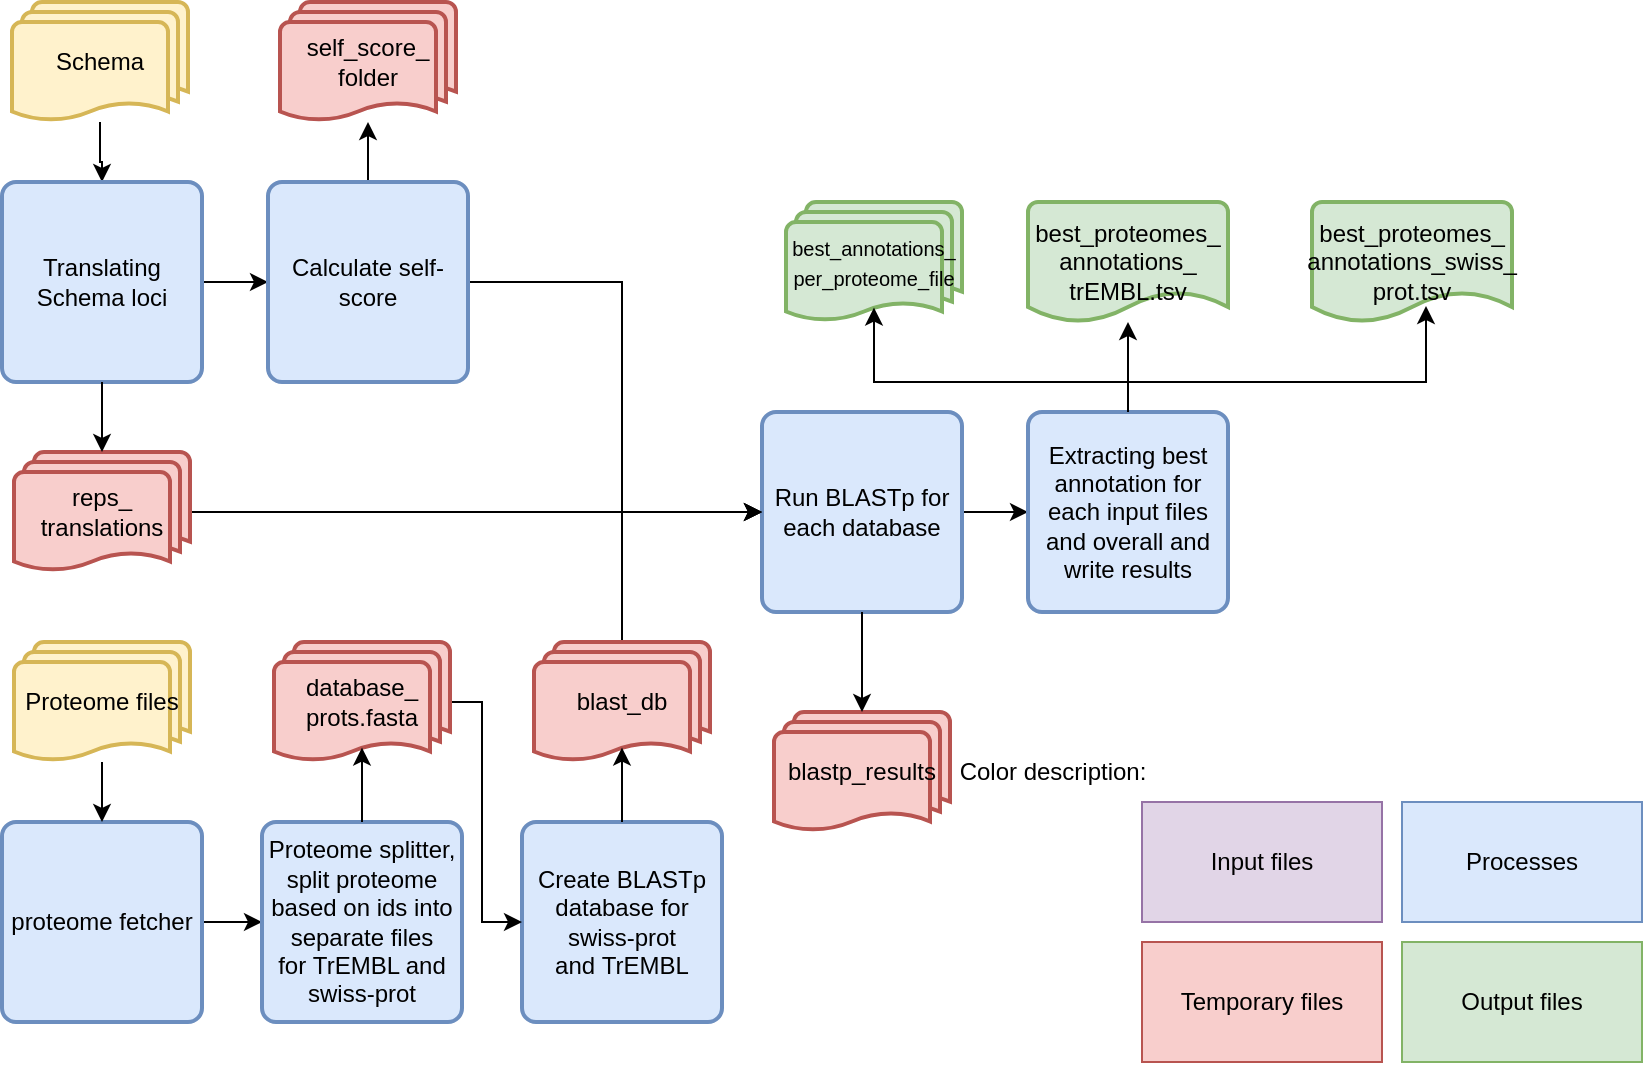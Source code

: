 <mxfile version="25.0.3">
  <diagram name="Page-1" id="vI1ZFkF_VZ9kpP50E2va">
    <mxGraphModel dx="1364" dy="799" grid="1" gridSize="10" guides="1" tooltips="1" connect="1" arrows="1" fold="1" page="1" pageScale="1" pageWidth="850" pageHeight="1100" math="0" shadow="0">
      <root>
        <mxCell id="0" />
        <mxCell id="1" parent="0" />
        <mxCell id="fPaXjcl1kV30KWy46vOE-5" style="edgeStyle=orthogonalEdgeStyle;rounded=0;orthogonalLoop=1;jettySize=auto;html=1;entryX=0;entryY=0.5;entryDx=0;entryDy=0;" parent="1" source="fPaXjcl1kV30KWy46vOE-1" target="fPaXjcl1kV30KWy46vOE-4" edge="1">
          <mxGeometry relative="1" as="geometry" />
        </mxCell>
        <mxCell id="fPaXjcl1kV30KWy46vOE-1" value="proteome fetcher" style="rounded=1;whiteSpace=wrap;html=1;absoluteArcSize=1;arcSize=14;strokeWidth=2;fillColor=#dae8fc;strokeColor=#6c8ebf;" parent="1" vertex="1">
          <mxGeometry x="20" y="420" width="100" height="100" as="geometry" />
        </mxCell>
        <mxCell id="fPaXjcl1kV30KWy46vOE-3" style="edgeStyle=orthogonalEdgeStyle;rounded=0;orthogonalLoop=1;jettySize=auto;html=1;entryX=0.5;entryY=0;entryDx=0;entryDy=0;" parent="1" source="fPaXjcl1kV30KWy46vOE-2" target="fPaXjcl1kV30KWy46vOE-1" edge="1">
          <mxGeometry relative="1" as="geometry" />
        </mxCell>
        <mxCell id="fPaXjcl1kV30KWy46vOE-2" value="Proteome files" style="strokeWidth=2;html=1;shape=mxgraph.flowchart.multi-document;whiteSpace=wrap;fillColor=#fff2cc;strokeColor=#d6b656;" parent="1" vertex="1">
          <mxGeometry x="26" y="330" width="88" height="60" as="geometry" />
        </mxCell>
        <mxCell id="fPaXjcl1kV30KWy46vOE-4" value="Proteome splitter, split proteome based on ids into separate files for&amp;nbsp;TrEMBL and swiss-prot" style="rounded=1;whiteSpace=wrap;html=1;absoluteArcSize=1;arcSize=14;strokeWidth=2;fillColor=#dae8fc;strokeColor=#6c8ebf;" parent="1" vertex="1">
          <mxGeometry x="150" y="420" width="100" height="100" as="geometry" />
        </mxCell>
        <mxCell id="kvWm2Jh_rA73hZnN-WSW-5" style="edgeStyle=orthogonalEdgeStyle;rounded=0;orthogonalLoop=1;jettySize=auto;html=1;entryX=0;entryY=0.5;entryDx=0;entryDy=0;" edge="1" parent="1" source="fPaXjcl1kV30KWy46vOE-6" target="fPaXjcl1kV30KWy46vOE-21">
          <mxGeometry relative="1" as="geometry" />
        </mxCell>
        <mxCell id="fPaXjcl1kV30KWy46vOE-6" value="Run BLASTp for each database" style="rounded=1;whiteSpace=wrap;html=1;absoluteArcSize=1;arcSize=14;strokeWidth=2;fillColor=#dae8fc;strokeColor=#6c8ebf;" parent="1" vertex="1">
          <mxGeometry x="400" y="215" width="100" height="100" as="geometry" />
        </mxCell>
        <mxCell id="fPaXjcl1kV30KWy46vOE-11" style="edgeStyle=orthogonalEdgeStyle;rounded=0;orthogonalLoop=1;jettySize=auto;html=1;" parent="1" source="fPaXjcl1kV30KWy46vOE-8" target="fPaXjcl1kV30KWy46vOE-9" edge="1">
          <mxGeometry relative="1" as="geometry" />
        </mxCell>
        <mxCell id="fPaXjcl1kV30KWy46vOE-8" value="Schema" style="strokeWidth=2;html=1;shape=mxgraph.flowchart.multi-document;whiteSpace=wrap;fillColor=#fff2cc;strokeColor=#d6b656;" parent="1" vertex="1">
          <mxGeometry x="25" y="10" width="88" height="60" as="geometry" />
        </mxCell>
        <mxCell id="fPaXjcl1kV30KWy46vOE-39" style="edgeStyle=orthogonalEdgeStyle;rounded=0;orthogonalLoop=1;jettySize=auto;html=1;" parent="1" source="fPaXjcl1kV30KWy46vOE-9" target="fPaXjcl1kV30KWy46vOE-38" edge="1">
          <mxGeometry relative="1" as="geometry" />
        </mxCell>
        <mxCell id="fPaXjcl1kV30KWy46vOE-9" value="Translating Schema loci" style="rounded=1;whiteSpace=wrap;html=1;absoluteArcSize=1;arcSize=14;strokeWidth=2;fillColor=#dae8fc;strokeColor=#6c8ebf;" parent="1" vertex="1">
          <mxGeometry x="20" y="100" width="100" height="100" as="geometry" />
        </mxCell>
        <mxCell id="kvWm2Jh_rA73hZnN-WSW-2" style="edgeStyle=orthogonalEdgeStyle;rounded=0;orthogonalLoop=1;jettySize=auto;html=1;entryX=0;entryY=0.5;entryDx=0;entryDy=0;" edge="1" parent="1" source="fPaXjcl1kV30KWy46vOE-13" target="fPaXjcl1kV30KWy46vOE-6">
          <mxGeometry relative="1" as="geometry" />
        </mxCell>
        <mxCell id="fPaXjcl1kV30KWy46vOE-13" value="reps_&lt;div&gt;translations&lt;/div&gt;" style="strokeWidth=2;html=1;shape=mxgraph.flowchart.multi-document;whiteSpace=wrap;fillColor=#f8cecc;strokeColor=#b85450;" parent="1" vertex="1">
          <mxGeometry x="26" y="235" width="88" height="60" as="geometry" />
        </mxCell>
        <mxCell id="fPaXjcl1kV30KWy46vOE-14" style="edgeStyle=orthogonalEdgeStyle;rounded=0;orthogonalLoop=1;jettySize=auto;html=1;entryX=0.5;entryY=0;entryDx=0;entryDy=0;entryPerimeter=0;" parent="1" source="fPaXjcl1kV30KWy46vOE-9" target="fPaXjcl1kV30KWy46vOE-13" edge="1">
          <mxGeometry relative="1" as="geometry" />
        </mxCell>
        <mxCell id="kvWm2Jh_rA73hZnN-WSW-20" style="edgeStyle=orthogonalEdgeStyle;rounded=0;orthogonalLoop=1;jettySize=auto;html=1;" edge="1" parent="1" source="fPaXjcl1kV30KWy46vOE-21" target="fPaXjcl1kV30KWy46vOE-41">
          <mxGeometry relative="1" as="geometry" />
        </mxCell>
        <mxCell id="fPaXjcl1kV30KWy46vOE-21" value="Extracting best annotation for each input files and overall and write results" style="rounded=1;whiteSpace=wrap;html=1;absoluteArcSize=1;arcSize=14;strokeWidth=2;fillColor=#dae8fc;strokeColor=#6c8ebf;" parent="1" vertex="1">
          <mxGeometry x="533" y="215" width="100" height="100" as="geometry" />
        </mxCell>
        <mxCell id="fPaXjcl1kV30KWy46vOE-23" value="&lt;span style=&quot;font-size: 10px;&quot;&gt;best_annotations_&lt;/span&gt;&lt;div&gt;&lt;span style=&quot;font-size: 10px;&quot;&gt;per_proteome_file&lt;/span&gt;&lt;/div&gt;" style="strokeWidth=2;html=1;shape=mxgraph.flowchart.multi-document;whiteSpace=wrap;fillColor=#d5e8d4;strokeColor=#82b366;" parent="1" vertex="1">
          <mxGeometry x="412" y="110" width="88" height="60" as="geometry" />
        </mxCell>
        <mxCell id="fPaXjcl1kV30KWy46vOE-28" value="best_proteomes_&lt;div&gt;annotations_swiss_&lt;/div&gt;&lt;div&gt;prot.tsv&lt;/div&gt;" style="strokeWidth=2;html=1;shape=mxgraph.flowchart.document2;whiteSpace=wrap;size=0.25;fillColor=#d5e8d4;strokeColor=#82b366;" parent="1" vertex="1">
          <mxGeometry x="675" y="110" width="100" height="60" as="geometry" />
        </mxCell>
        <mxCell id="fPaXjcl1kV30KWy46vOE-33" value="Create BLASTp database for swiss-prot and&amp;nbsp;TrEMBL" style="rounded=1;whiteSpace=wrap;html=1;absoluteArcSize=1;arcSize=14;strokeWidth=2;fillColor=#dae8fc;strokeColor=#6c8ebf;" parent="1" vertex="1">
          <mxGeometry x="280" y="420" width="100" height="100" as="geometry" />
        </mxCell>
        <mxCell id="fPaXjcl1kV30KWy46vOE-47" style="edgeStyle=orthogonalEdgeStyle;rounded=0;orthogonalLoop=1;jettySize=auto;html=1;" parent="1" source="fPaXjcl1kV30KWy46vOE-38" target="fPaXjcl1kV30KWy46vOE-46" edge="1">
          <mxGeometry relative="1" as="geometry" />
        </mxCell>
        <mxCell id="kvWm2Jh_rA73hZnN-WSW-3" style="edgeStyle=orthogonalEdgeStyle;rounded=0;orthogonalLoop=1;jettySize=auto;html=1;entryX=0;entryY=0.5;entryDx=0;entryDy=0;" edge="1" parent="1" source="fPaXjcl1kV30KWy46vOE-38" target="fPaXjcl1kV30KWy46vOE-6">
          <mxGeometry relative="1" as="geometry">
            <Array as="points">
              <mxPoint x="330" y="150" />
              <mxPoint x="330" y="265" />
            </Array>
          </mxGeometry>
        </mxCell>
        <mxCell id="fPaXjcl1kV30KWy46vOE-38" value="Calculate self-score" style="rounded=1;whiteSpace=wrap;html=1;absoluteArcSize=1;arcSize=14;strokeWidth=2;fillColor=#dae8fc;strokeColor=#6c8ebf;" parent="1" vertex="1">
          <mxGeometry x="153" y="100" width="100" height="100" as="geometry" />
        </mxCell>
        <mxCell id="fPaXjcl1kV30KWy46vOE-41" value="best_proteomes_&lt;div&gt;annotations_&lt;/div&gt;&lt;div&gt;trEMBL.tsv&lt;/div&gt;" style="strokeWidth=2;html=1;shape=mxgraph.flowchart.document2;whiteSpace=wrap;size=0.25;fillColor=#d5e8d4;strokeColor=#82b366;" parent="1" vertex="1">
          <mxGeometry x="533" y="110" width="100" height="60" as="geometry" />
        </mxCell>
        <mxCell id="fPaXjcl1kV30KWy46vOE-46" value="self_score_&lt;div&gt;folder&lt;/div&gt;" style="strokeWidth=2;html=1;shape=mxgraph.flowchart.multi-document;whiteSpace=wrap;fillColor=#f8cecc;strokeColor=#b85450;" parent="1" vertex="1">
          <mxGeometry x="159" y="10" width="88" height="60" as="geometry" />
        </mxCell>
        <mxCell id="fPaXjcl1kV30KWy46vOE-48" value="blastp_results" style="strokeWidth=2;html=1;shape=mxgraph.flowchart.multi-document;whiteSpace=wrap;fillColor=#f8cecc;strokeColor=#b85450;" parent="1" vertex="1">
          <mxGeometry x="406" y="365" width="88" height="60" as="geometry" />
        </mxCell>
        <mxCell id="kvWm2Jh_rA73hZnN-WSW-4" style="edgeStyle=orthogonalEdgeStyle;rounded=0;orthogonalLoop=1;jettySize=auto;html=1;entryX=0;entryY=0.5;entryDx=0;entryDy=0;" edge="1" parent="1" source="fPaXjcl1kV30KWy46vOE-50" target="fPaXjcl1kV30KWy46vOE-6">
          <mxGeometry relative="1" as="geometry">
            <Array as="points">
              <mxPoint x="330" y="265" />
            </Array>
          </mxGeometry>
        </mxCell>
        <mxCell id="fPaXjcl1kV30KWy46vOE-50" value="blast_db" style="strokeWidth=2;html=1;shape=mxgraph.flowchart.multi-document;whiteSpace=wrap;fillColor=#f8cecc;strokeColor=#b85450;" parent="1" vertex="1">
          <mxGeometry x="286" y="330" width="88" height="60" as="geometry" />
        </mxCell>
        <mxCell id="kvWm2Jh_rA73hZnN-WSW-1" style="edgeStyle=orthogonalEdgeStyle;rounded=0;orthogonalLoop=1;jettySize=auto;html=1;entryX=0.5;entryY=0.88;entryDx=0;entryDy=0;entryPerimeter=0;" edge="1" parent="1" source="fPaXjcl1kV30KWy46vOE-33" target="fPaXjcl1kV30KWy46vOE-50">
          <mxGeometry relative="1" as="geometry" />
        </mxCell>
        <mxCell id="kvWm2Jh_rA73hZnN-WSW-11" value="Processes" style="rounded=0;whiteSpace=wrap;html=1;fillColor=#dae8fc;strokeColor=#6c8ebf;" vertex="1" parent="1">
          <mxGeometry x="720" y="410" width="120" height="60" as="geometry" />
        </mxCell>
        <mxCell id="kvWm2Jh_rA73hZnN-WSW-12" value="Temporary files" style="rounded=0;whiteSpace=wrap;html=1;fillColor=#f8cecc;strokeColor=#b85450;" vertex="1" parent="1">
          <mxGeometry x="590" y="480" width="120" height="60" as="geometry" />
        </mxCell>
        <mxCell id="kvWm2Jh_rA73hZnN-WSW-13" value="Input files" style="rounded=0;whiteSpace=wrap;html=1;fillColor=#e1d5e7;strokeColor=#9673a6;" vertex="1" parent="1">
          <mxGeometry x="590" y="410" width="120" height="60" as="geometry" />
        </mxCell>
        <mxCell id="kvWm2Jh_rA73hZnN-WSW-14" value="Output files" style="rounded=0;whiteSpace=wrap;html=1;fillColor=#d5e8d4;strokeColor=#82b366;" vertex="1" parent="1">
          <mxGeometry x="720" y="480" width="120" height="60" as="geometry" />
        </mxCell>
        <mxCell id="kvWm2Jh_rA73hZnN-WSW-15" value="Color description:" style="text;html=1;align=center;verticalAlign=middle;resizable=0;points=[];autosize=1;strokeColor=none;fillColor=none;" vertex="1" parent="1">
          <mxGeometry x="490" y="380" width="110" height="30" as="geometry" />
        </mxCell>
        <mxCell id="kvWm2Jh_rA73hZnN-WSW-16" style="edgeStyle=orthogonalEdgeStyle;rounded=0;orthogonalLoop=1;jettySize=auto;html=1;entryX=0.5;entryY=0;entryDx=0;entryDy=0;entryPerimeter=0;" edge="1" parent="1" source="fPaXjcl1kV30KWy46vOE-6" target="fPaXjcl1kV30KWy46vOE-48">
          <mxGeometry relative="1" as="geometry" />
        </mxCell>
        <mxCell id="kvWm2Jh_rA73hZnN-WSW-21" style="edgeStyle=orthogonalEdgeStyle;rounded=0;orthogonalLoop=1;jettySize=auto;html=1;entryX=0.57;entryY=0.867;entryDx=0;entryDy=0;entryPerimeter=0;" edge="1" parent="1" source="fPaXjcl1kV30KWy46vOE-21" target="fPaXjcl1kV30KWy46vOE-28">
          <mxGeometry relative="1" as="geometry">
            <Array as="points">
              <mxPoint x="583" y="200" />
              <mxPoint x="732" y="200" />
            </Array>
          </mxGeometry>
        </mxCell>
        <mxCell id="kvWm2Jh_rA73hZnN-WSW-22" style="edgeStyle=orthogonalEdgeStyle;rounded=0;orthogonalLoop=1;jettySize=auto;html=1;entryX=0.5;entryY=0.88;entryDx=0;entryDy=0;entryPerimeter=0;" edge="1" parent="1" source="fPaXjcl1kV30KWy46vOE-21" target="fPaXjcl1kV30KWy46vOE-23">
          <mxGeometry relative="1" as="geometry">
            <Array as="points">
              <mxPoint x="583" y="200" />
              <mxPoint x="456" y="200" />
            </Array>
          </mxGeometry>
        </mxCell>
        <mxCell id="kvWm2Jh_rA73hZnN-WSW-25" style="edgeStyle=orthogonalEdgeStyle;rounded=0;orthogonalLoop=1;jettySize=auto;html=1;entryX=0;entryY=0.5;entryDx=0;entryDy=0;" edge="1" parent="1" source="kvWm2Jh_rA73hZnN-WSW-23" target="fPaXjcl1kV30KWy46vOE-33">
          <mxGeometry relative="1" as="geometry">
            <Array as="points">
              <mxPoint x="260" y="360" />
              <mxPoint x="260" y="470" />
            </Array>
          </mxGeometry>
        </mxCell>
        <mxCell id="kvWm2Jh_rA73hZnN-WSW-23" value="database_&lt;div&gt;prots.fasta&lt;/div&gt;" style="strokeWidth=2;html=1;shape=mxgraph.flowchart.multi-document;whiteSpace=wrap;fillColor=#f8cecc;strokeColor=#b85450;" vertex="1" parent="1">
          <mxGeometry x="156" y="330" width="88" height="60" as="geometry" />
        </mxCell>
        <mxCell id="kvWm2Jh_rA73hZnN-WSW-26" style="edgeStyle=orthogonalEdgeStyle;rounded=0;orthogonalLoop=1;jettySize=auto;html=1;entryX=0.5;entryY=0.88;entryDx=0;entryDy=0;entryPerimeter=0;" edge="1" parent="1" source="fPaXjcl1kV30KWy46vOE-4" target="kvWm2Jh_rA73hZnN-WSW-23">
          <mxGeometry relative="1" as="geometry" />
        </mxCell>
      </root>
    </mxGraphModel>
  </diagram>
</mxfile>

